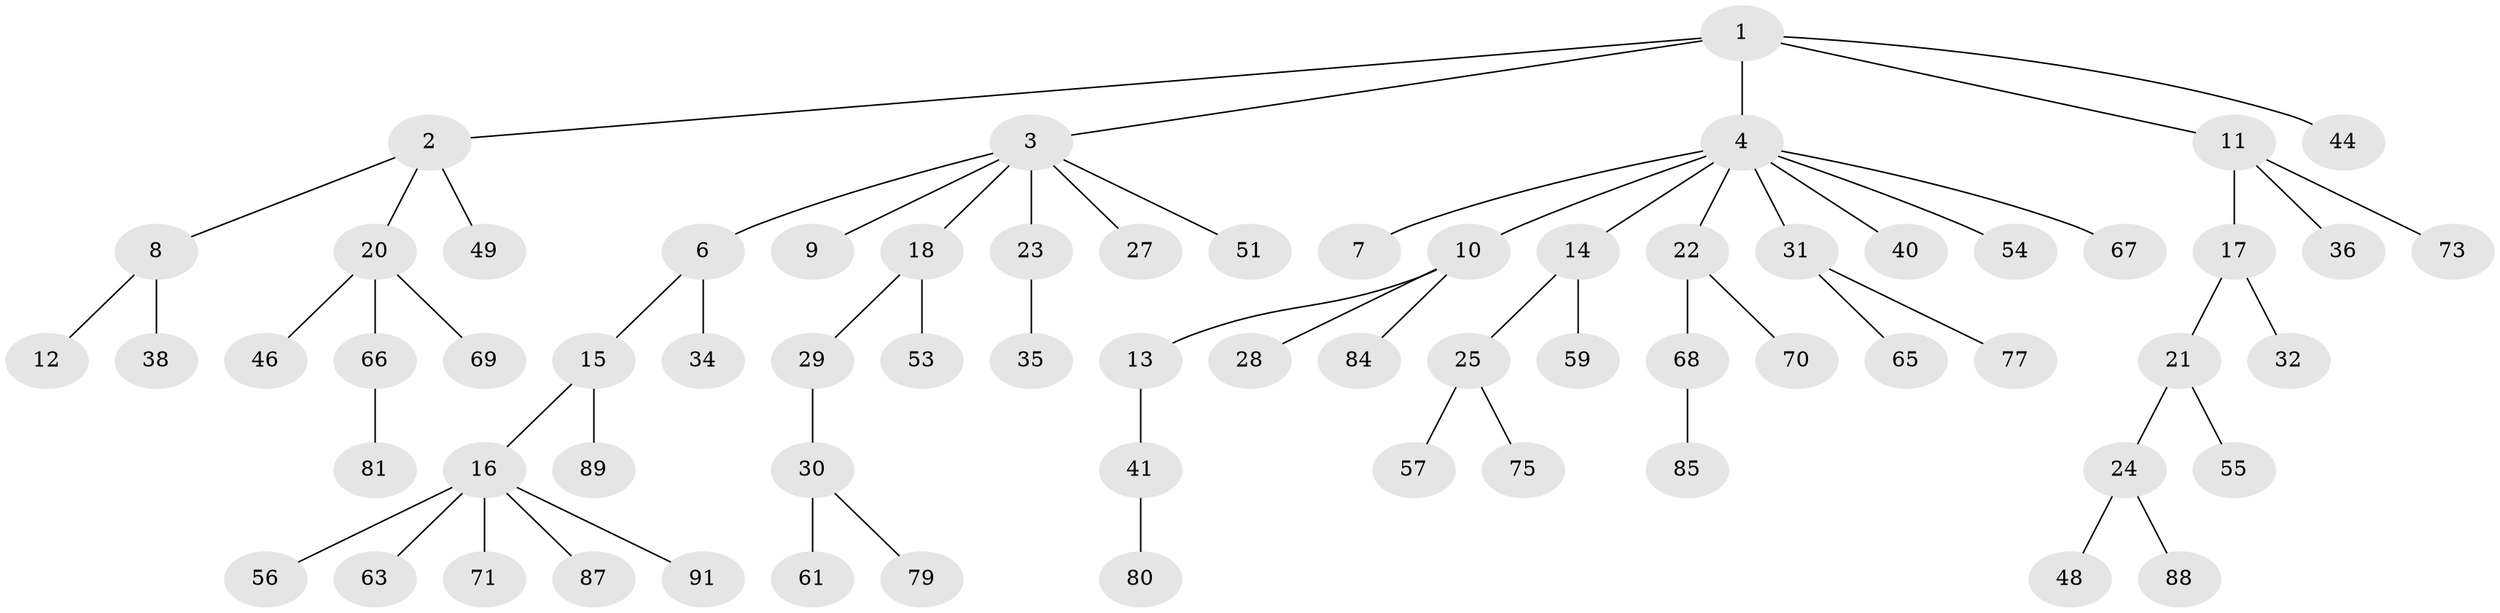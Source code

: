 // Generated by graph-tools (version 1.1) at 2025/24/03/03/25 07:24:08]
// undirected, 67 vertices, 66 edges
graph export_dot {
graph [start="1"]
  node [color=gray90,style=filled];
  1 [super="+37"];
  2;
  3 [super="+5"];
  4 [super="+60"];
  6 [super="+19"];
  7;
  8 [super="+50"];
  9;
  10 [super="+78"];
  11 [super="+45"];
  12 [super="+72"];
  13 [super="+90"];
  14;
  15;
  16 [super="+62"];
  17 [super="+47"];
  18 [super="+82"];
  20 [super="+33"];
  21 [super="+26"];
  22 [super="+52"];
  23;
  24 [super="+94"];
  25 [super="+39"];
  27;
  28;
  29 [super="+43"];
  30;
  31 [super="+83"];
  32 [super="+64"];
  34;
  35;
  36 [super="+93"];
  38;
  40 [super="+42"];
  41 [super="+76"];
  44;
  46;
  48 [super="+86"];
  49;
  51;
  53;
  54;
  55;
  56 [super="+58"];
  57;
  59 [super="+74"];
  61;
  63;
  65;
  66;
  67;
  68;
  69;
  70;
  71;
  73 [super="+92"];
  75;
  77;
  79;
  80;
  81;
  84;
  85;
  87;
  88;
  89;
  91;
  1 -- 2;
  1 -- 3;
  1 -- 4;
  1 -- 11;
  1 -- 44;
  2 -- 8;
  2 -- 20;
  2 -- 49;
  3 -- 6;
  3 -- 18;
  3 -- 23;
  3 -- 27;
  3 -- 9;
  3 -- 51;
  4 -- 7;
  4 -- 10;
  4 -- 14;
  4 -- 22;
  4 -- 31;
  4 -- 40;
  4 -- 54;
  4 -- 67;
  6 -- 15;
  6 -- 34;
  8 -- 12;
  8 -- 38;
  10 -- 13;
  10 -- 28;
  10 -- 84;
  11 -- 17;
  11 -- 36;
  11 -- 73;
  13 -- 41;
  14 -- 25;
  14 -- 59;
  15 -- 16;
  15 -- 89;
  16 -- 56;
  16 -- 87;
  16 -- 91;
  16 -- 63;
  16 -- 71;
  17 -- 21;
  17 -- 32;
  18 -- 29;
  18 -- 53;
  20 -- 66;
  20 -- 69;
  20 -- 46;
  21 -- 24;
  21 -- 55;
  22 -- 70;
  22 -- 68;
  23 -- 35;
  24 -- 48;
  24 -- 88;
  25 -- 75;
  25 -- 57;
  29 -- 30;
  30 -- 61;
  30 -- 79;
  31 -- 65;
  31 -- 77;
  41 -- 80;
  66 -- 81;
  68 -- 85;
}
